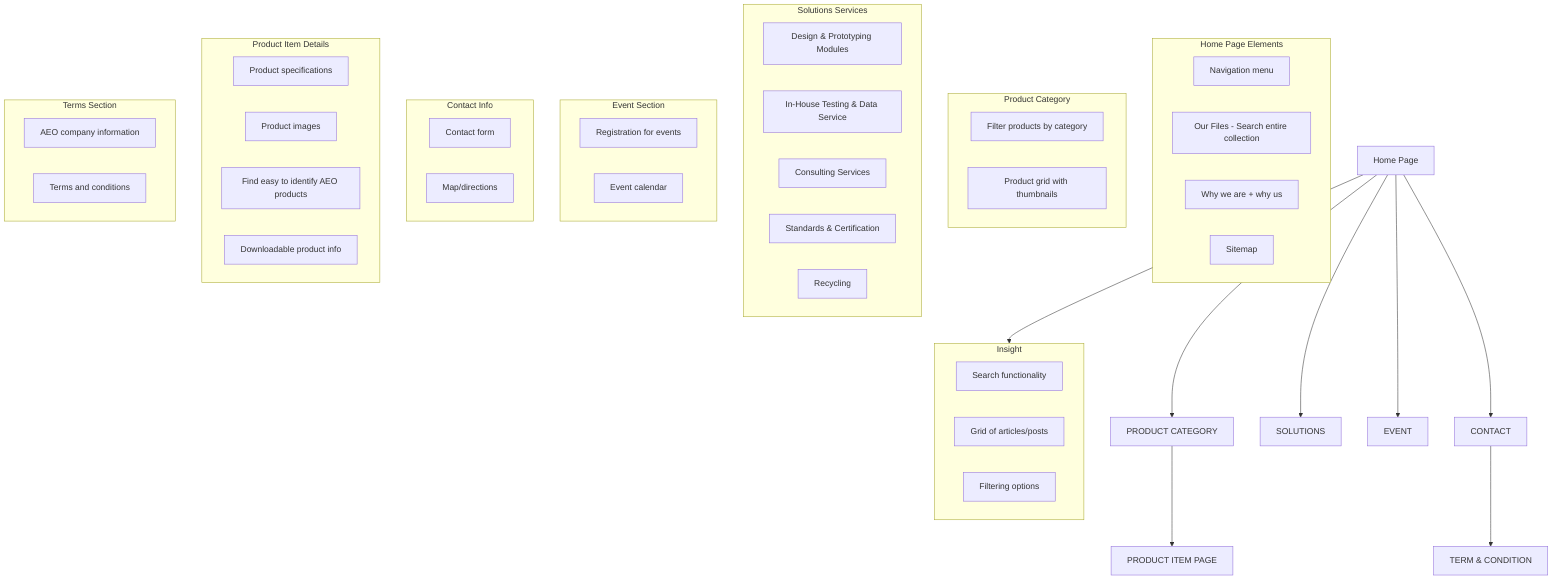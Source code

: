 flowchart TD
    Home["Home Page"] --> ProductCat["PRODUCT CATEGORY"]
    Home --> Solutions["SOLUTIONS"]
    Home --> Insight["INSIGHT (new)"]
    Home --> Event["EVENT"]
    Home --> Contact["CONTACT"]
    
    ProductCat --> ProductItem["PRODUCT ITEM PAGE"]
    
    Contact --> Terms["TERM & CONDITION"]
    
    subgraph Home Page Elements
        H1["Navigation menu"]
        H2["Our Files - Search entire collection"]
        H3["Why we are + why us"]
        H4["Sitemap"]
    end
    
    subgraph Product Category
        PC1["Filter products by category"]
        PC2["Product grid with thumbnails"]
    end
    
    subgraph Solutions Services
        S1["Design & Prototyping Modules"]
        S2["In-House Testing & Data Service"]
        S3["Consulting Services"]
        S4["Standards & Certification"]
        S5["Recycling"]
    end
    
    subgraph Insight
        I1["Search functionality"]
        I2["Grid of articles/posts"]
        I3["Filtering options"]
    end
    
    subgraph Event Section
        E1["Registration for events"]
        E2["Event calendar"]
    end
    
    subgraph Contact Info
        C1["Contact form"]
        C2["Map/directions"]
    end
    
    subgraph Product Item Details
        PI1["Product specifications"]
        PI2["Product images"]
        PI3["Find easy to identify AEO products"]
        PI4["Downloadable product info"]
    end
    
    subgraph Terms Section
        T1["AEO company information"]
        T2["Terms and conditions"]
    end